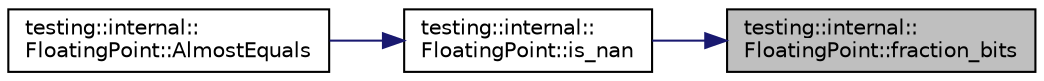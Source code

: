 digraph "testing::internal::FloatingPoint::fraction_bits"
{
 // LATEX_PDF_SIZE
  bgcolor="transparent";
  edge [fontname="Helvetica",fontsize="10",labelfontname="Helvetica",labelfontsize="10"];
  node [fontname="Helvetica",fontsize="10",shape=record];
  rankdir="RL";
  Node1 [label="testing::internal::\lFloatingPoint::fraction_bits",height=0.2,width=0.4,color="black", fillcolor="grey75", style="filled", fontcolor="black",tooltip=" "];
  Node1 -> Node2 [dir="back",color="midnightblue",fontsize="10",style="solid",fontname="Helvetica"];
  Node2 [label="testing::internal::\lFloatingPoint::is_nan",height=0.2,width=0.4,color="black",URL="$classtesting_1_1internal_1_1FloatingPoint.html#a1fc654fd206efa98e480aa1e034f30d5",tooltip=" "];
  Node2 -> Node3 [dir="back",color="midnightblue",fontsize="10",style="solid",fontname="Helvetica"];
  Node3 [label="testing::internal::\lFloatingPoint::AlmostEquals",height=0.2,width=0.4,color="black",URL="$classtesting_1_1internal_1_1FloatingPoint.html#a965214c1af2f9ac5adb1393794aa81e5",tooltip=" "];
}
